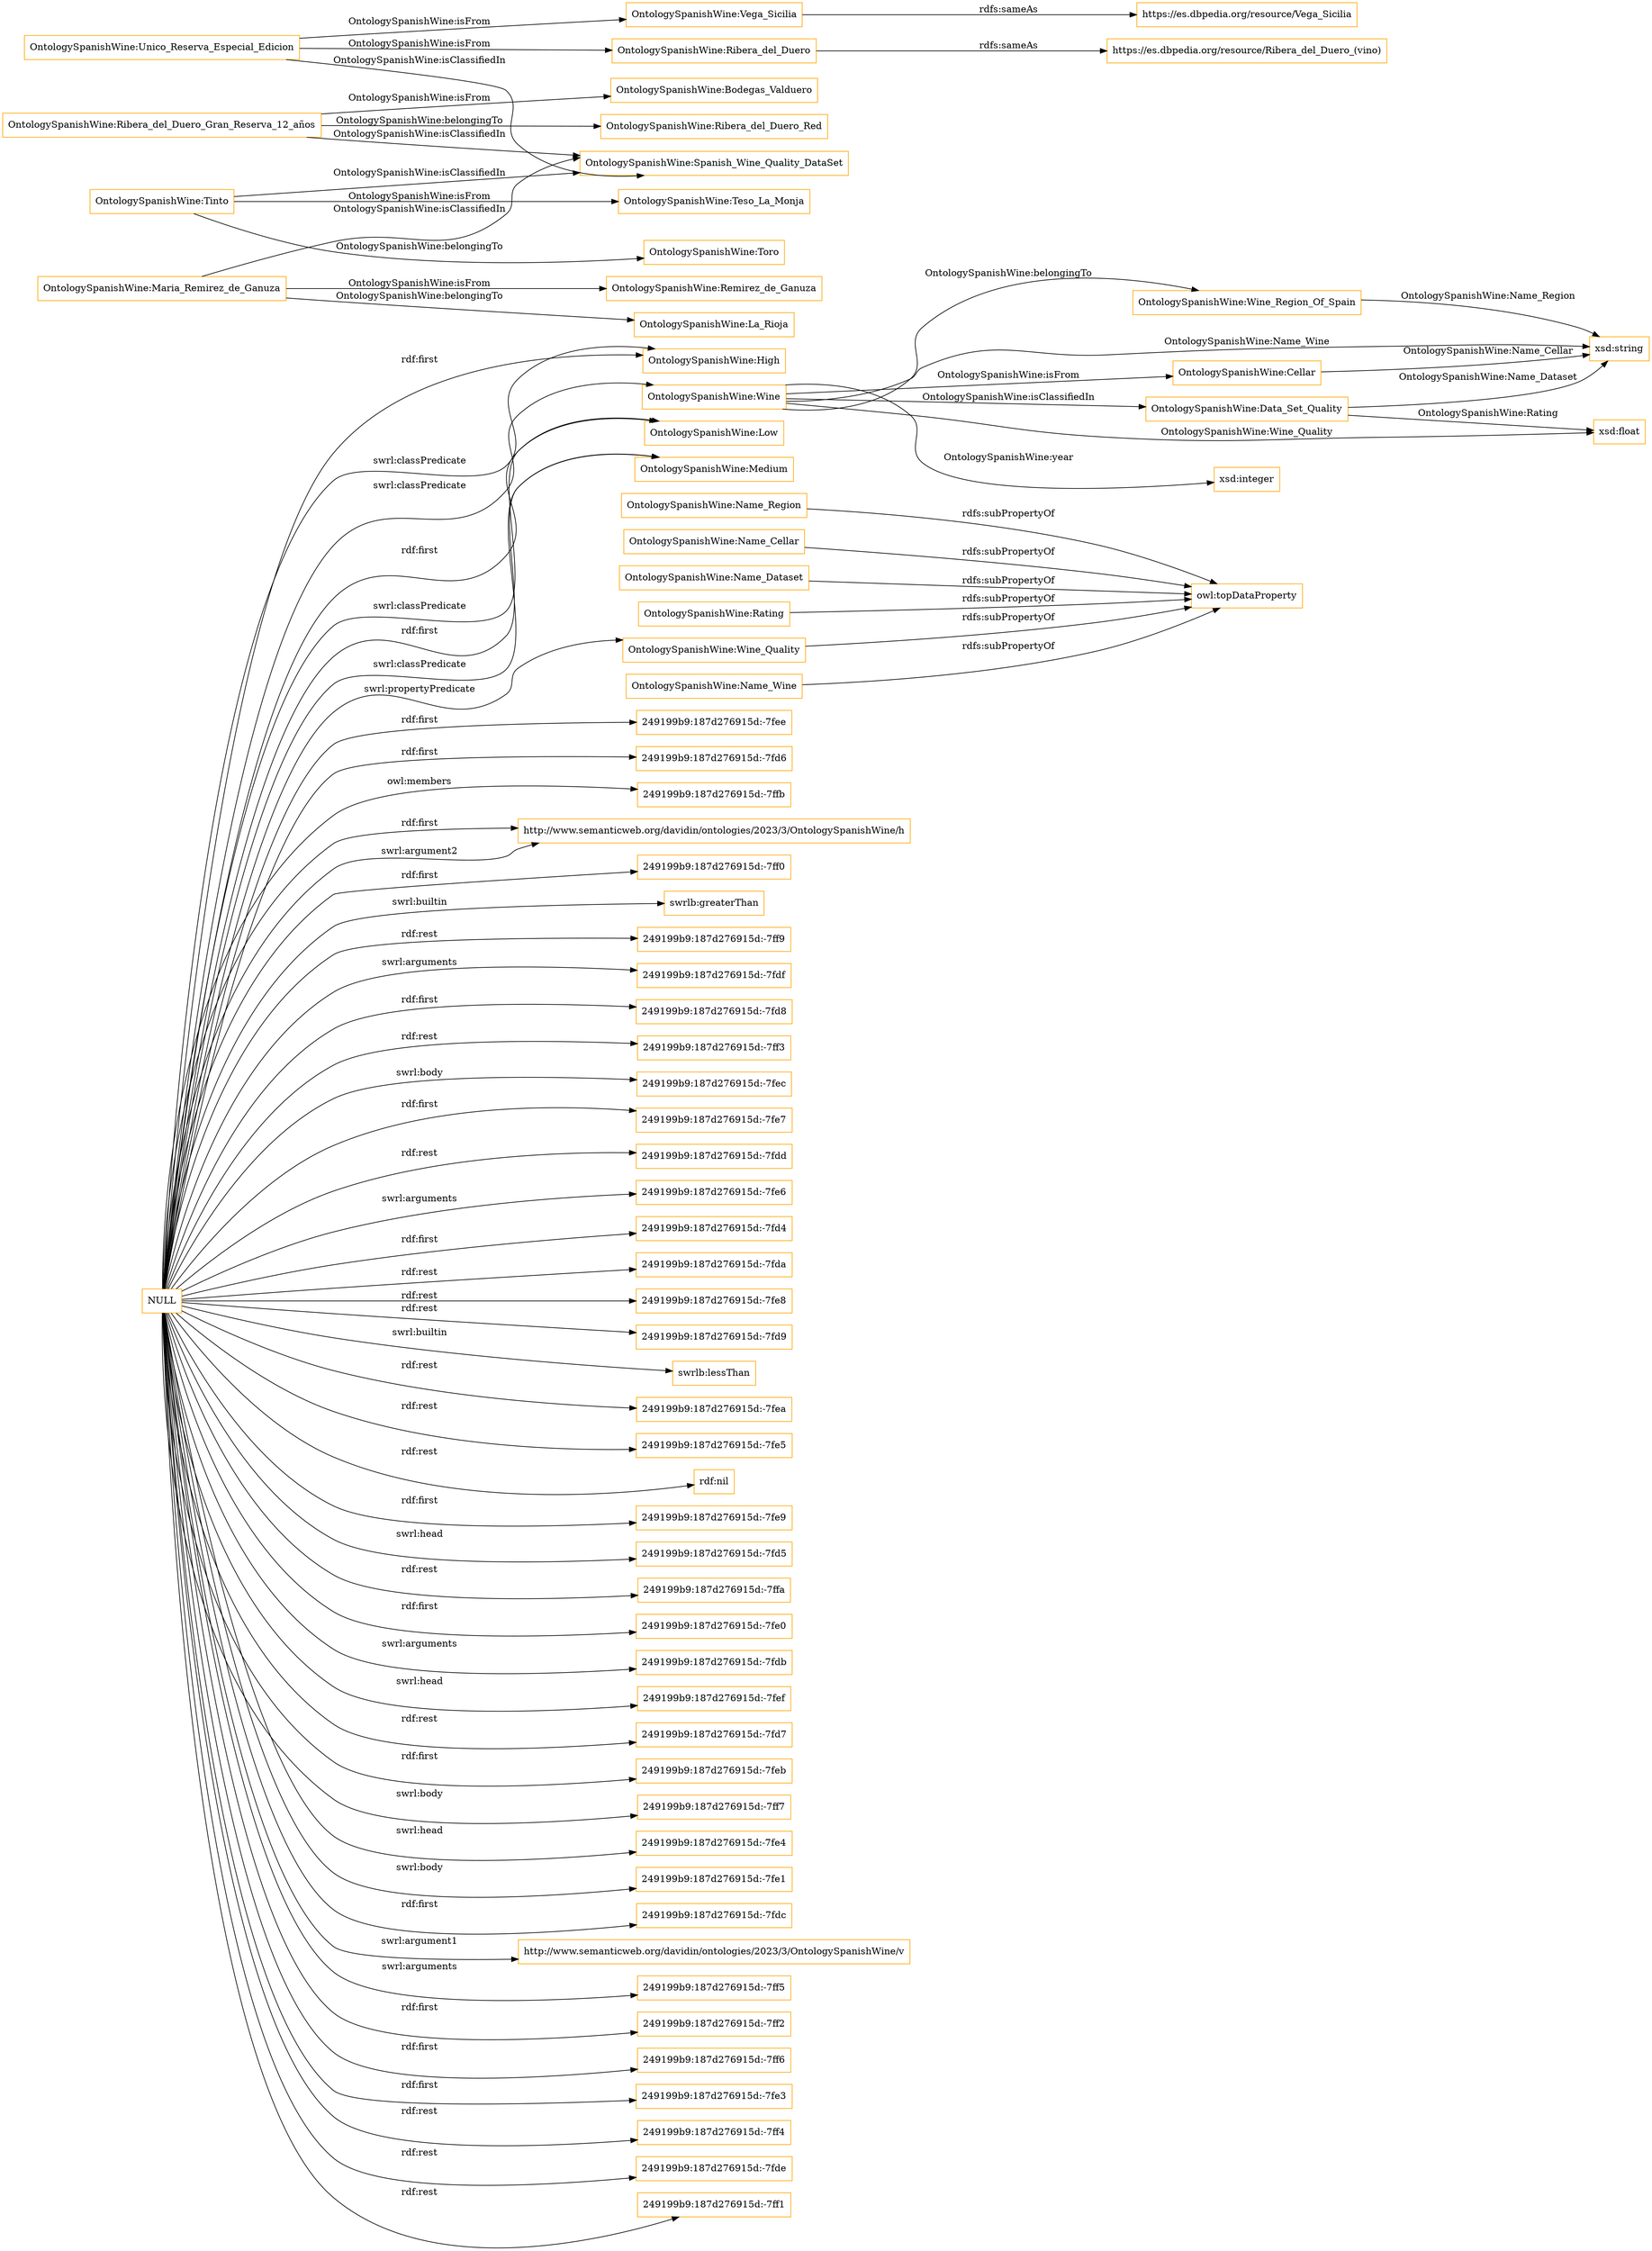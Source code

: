 digraph ar2dtool_diagram { 
rankdir=LR;
size="1501"
node [shape = rectangle, color="orange"]; "OntologySpanishWine:High" "OntologySpanishWine:Wine_Region_Of_Spain" "OntologySpanishWine:Wine" "OntologySpanishWine:Cellar" "OntologySpanishWine:Data_Set_Quality" "OntologySpanishWine:Low" "OntologySpanishWine:Medium" ; /*classes style*/
	"OntologySpanishWine:Name_Region" -> "owl:topDataProperty" [ label = "rdfs:subPropertyOf" ];
	"OntologySpanishWine:Name_Cellar" -> "owl:topDataProperty" [ label = "rdfs:subPropertyOf" ];
	"OntologySpanishWine:Name_Dataset" -> "owl:topDataProperty" [ label = "rdfs:subPropertyOf" ];
	"OntologySpanishWine:Rating" -> "owl:topDataProperty" [ label = "rdfs:subPropertyOf" ];
	"OntologySpanishWine:Wine_Quality" -> "owl:topDataProperty" [ label = "rdfs:subPropertyOf" ];
	"OntologySpanishWine:Unico_Reserva_Especial_Edicion" -> "OntologySpanishWine:Vega_Sicilia" [ label = "OntologySpanishWine:isFrom" ];
	"OntologySpanishWine:Unico_Reserva_Especial_Edicion" -> "OntologySpanishWine:Spanish_Wine_Quality_DataSet" [ label = "OntologySpanishWine:isClassifiedIn" ];
	"OntologySpanishWine:Unico_Reserva_Especial_Edicion" -> "OntologySpanishWine:Ribera_del_Duero" [ label = "OntologySpanishWine:isFrom" ];
	"OntologySpanishWine:Ribera_del_Duero_Gran_Reserva_12_años" -> "OntologySpanishWine:Bodegas_Valduero" [ label = "OntologySpanishWine:isFrom" ];
	"OntologySpanishWine:Ribera_del_Duero_Gran_Reserva_12_años" -> "OntologySpanishWine:Ribera_del_Duero_Red" [ label = "OntologySpanishWine:belongingTo" ];
	"OntologySpanishWine:Ribera_del_Duero_Gran_Reserva_12_años" -> "OntologySpanishWine:Spanish_Wine_Quality_DataSet" [ label = "OntologySpanishWine:isClassifiedIn" ];
	"OntologySpanishWine:Tinto" -> "OntologySpanishWine:Spanish_Wine_Quality_DataSet" [ label = "OntologySpanishWine:isClassifiedIn" ];
	"OntologySpanishWine:Tinto" -> "OntologySpanishWine:Teso_La_Monja" [ label = "OntologySpanishWine:isFrom" ];
	"OntologySpanishWine:Tinto" -> "OntologySpanishWine:Toro" [ label = "OntologySpanishWine:belongingTo" ];
	"OntologySpanishWine:Vega_Sicilia" -> "https://es.dbpedia.org/resource/Vega_Sicilia" [ label = "rdfs:sameAs" ];
	"OntologySpanishWine:Ribera_del_Duero" -> "https://es.dbpedia.org/resource/Ribera_del_Duero_(vino)" [ label = "rdfs:sameAs" ];
	"NULL" -> "249199b9:187d276915d:-7fee" [ label = "rdf:first" ];
	"NULL" -> "249199b9:187d276915d:-7fd6" [ label = "rdf:first" ];
	"NULL" -> "249199b9:187d276915d:-7ffb" [ label = "owl:members" ];
	"NULL" -> "http://www.semanticweb.org/davidin/ontologies/2023/3/OntologySpanishWine/h" [ label = "rdf:first" ];
	"NULL" -> "OntologySpanishWine:Low" [ label = "rdf:first" ];
	"NULL" -> "249199b9:187d276915d:-7ff0" [ label = "rdf:first" ];
	"NULL" -> "swrlb:greaterThan" [ label = "swrl:builtin" ];
	"NULL" -> "249199b9:187d276915d:-7ff9" [ label = "rdf:rest" ];
	"NULL" -> "249199b9:187d276915d:-7fdf" [ label = "swrl:arguments" ];
	"NULL" -> "249199b9:187d276915d:-7fd8" [ label = "rdf:first" ];
	"NULL" -> "249199b9:187d276915d:-7ff3" [ label = "rdf:rest" ];
	"NULL" -> "249199b9:187d276915d:-7fec" [ label = "swrl:body" ];
	"NULL" -> "249199b9:187d276915d:-7fe7" [ label = "rdf:first" ];
	"NULL" -> "249199b9:187d276915d:-7fdd" [ label = "rdf:rest" ];
	"NULL" -> "249199b9:187d276915d:-7fe6" [ label = "swrl:arguments" ];
	"NULL" -> "249199b9:187d276915d:-7fd4" [ label = "rdf:first" ];
	"NULL" -> "249199b9:187d276915d:-7fda" [ label = "rdf:rest" ];
	"NULL" -> "249199b9:187d276915d:-7fe8" [ label = "rdf:rest" ];
	"NULL" -> "249199b9:187d276915d:-7fd9" [ label = "rdf:rest" ];
	"NULL" -> "swrlb:lessThan" [ label = "swrl:builtin" ];
	"NULL" -> "249199b9:187d276915d:-7fea" [ label = "rdf:rest" ];
	"NULL" -> "249199b9:187d276915d:-7fe5" [ label = "rdf:rest" ];
	"NULL" -> "rdf:nil" [ label = "rdf:rest" ];
	"NULL" -> "249199b9:187d276915d:-7fe9" [ label = "rdf:first" ];
	"NULL" -> "OntologySpanishWine:Medium" [ label = "rdf:first" ];
	"NULL" -> "249199b9:187d276915d:-7fd5" [ label = "swrl:head" ];
	"NULL" -> "249199b9:187d276915d:-7ffa" [ label = "rdf:rest" ];
	"NULL" -> "249199b9:187d276915d:-7fe0" [ label = "rdf:first" ];
	"NULL" -> "249199b9:187d276915d:-7fdb" [ label = "swrl:arguments" ];
	"NULL" -> "OntologySpanishWine:High" [ label = "rdf:first" ];
	"NULL" -> "249199b9:187d276915d:-7fef" [ label = "swrl:head" ];
	"NULL" -> "249199b9:187d276915d:-7fd7" [ label = "rdf:rest" ];
	"NULL" -> "249199b9:187d276915d:-7feb" [ label = "rdf:first" ];
	"NULL" -> "OntologySpanishWine:Medium" [ label = "swrl:classPredicate" ];
	"NULL" -> "249199b9:187d276915d:-7ff7" [ label = "swrl:body" ];
	"NULL" -> "249199b9:187d276915d:-7fe4" [ label = "swrl:head" ];
	"NULL" -> "249199b9:187d276915d:-7fe1" [ label = "swrl:body" ];
	"NULL" -> "249199b9:187d276915d:-7fdc" [ label = "rdf:first" ];
	"NULL" -> "http://www.semanticweb.org/davidin/ontologies/2023/3/OntologySpanishWine/v" [ label = "swrl:argument1" ];
	"NULL" -> "249199b9:187d276915d:-7ff5" [ label = "swrl:arguments" ];
	"NULL" -> "http://www.semanticweb.org/davidin/ontologies/2023/3/OntologySpanishWine/h" [ label = "swrl:argument2" ];
	"NULL" -> "249199b9:187d276915d:-7ff2" [ label = "rdf:first" ];
	"NULL" -> "249199b9:187d276915d:-7ff6" [ label = "rdf:first" ];
	"NULL" -> "OntologySpanishWine:High" [ label = "swrl:classPredicate" ];
	"NULL" -> "249199b9:187d276915d:-7fe3" [ label = "rdf:first" ];
	"NULL" -> "OntologySpanishWine:Wine" [ label = "swrl:classPredicate" ];
	"NULL" -> "OntologySpanishWine:Low" [ label = "swrl:classPredicate" ];
	"NULL" -> "249199b9:187d276915d:-7ff4" [ label = "rdf:rest" ];
	"NULL" -> "OntologySpanishWine:Wine_Quality" [ label = "swrl:propertyPredicate" ];
	"NULL" -> "249199b9:187d276915d:-7fde" [ label = "rdf:rest" ];
	"NULL" -> "249199b9:187d276915d:-7ff1" [ label = "rdf:rest" ];
	"OntologySpanishWine:Maria_Remirez_de_Ganuza" -> "OntologySpanishWine:La_Rioja" [ label = "OntologySpanishWine:belongingTo" ];
	"OntologySpanishWine:Maria_Remirez_de_Ganuza" -> "OntologySpanishWine:Remirez_de_Ganuza" [ label = "OntologySpanishWine:isFrom" ];
	"OntologySpanishWine:Maria_Remirez_de_Ganuza" -> "OntologySpanishWine:Spanish_Wine_Quality_DataSet" [ label = "OntologySpanishWine:isClassifiedIn" ];
	"OntologySpanishWine:Name_Wine" -> "owl:topDataProperty" [ label = "rdfs:subPropertyOf" ];
	"OntologySpanishWine:Wine" -> "OntologySpanishWine:Wine_Region_Of_Spain" [ label = "OntologySpanishWine:belongingTo" ];
	"OntologySpanishWine:Wine" -> "OntologySpanishWine:Data_Set_Quality" [ label = "OntologySpanishWine:isClassifiedIn" ];
	"OntologySpanishWine:Wine_Region_Of_Spain" -> "xsd:string" [ label = "OntologySpanishWine:Name_Region" ];
	"OntologySpanishWine:Wine" -> "OntologySpanishWine:Cellar" [ label = "OntologySpanishWine:isFrom" ];
	"OntologySpanishWine:Data_Set_Quality" -> "xsd:float" [ label = "OntologySpanishWine:Rating" ];
	"OntologySpanishWine:Wine" -> "xsd:string" [ label = "OntologySpanishWine:Name_Wine" ];
	"OntologySpanishWine:Wine" -> "xsd:integer" [ label = "OntologySpanishWine:year" ];
	"OntologySpanishWine:Data_Set_Quality" -> "xsd:string" [ label = "OntologySpanishWine:Name_Dataset" ];
	"OntologySpanishWine:Cellar" -> "xsd:string" [ label = "OntologySpanishWine:Name_Cellar" ];
	"OntologySpanishWine:Wine" -> "xsd:float" [ label = "OntologySpanishWine:Wine_Quality" ];

}
